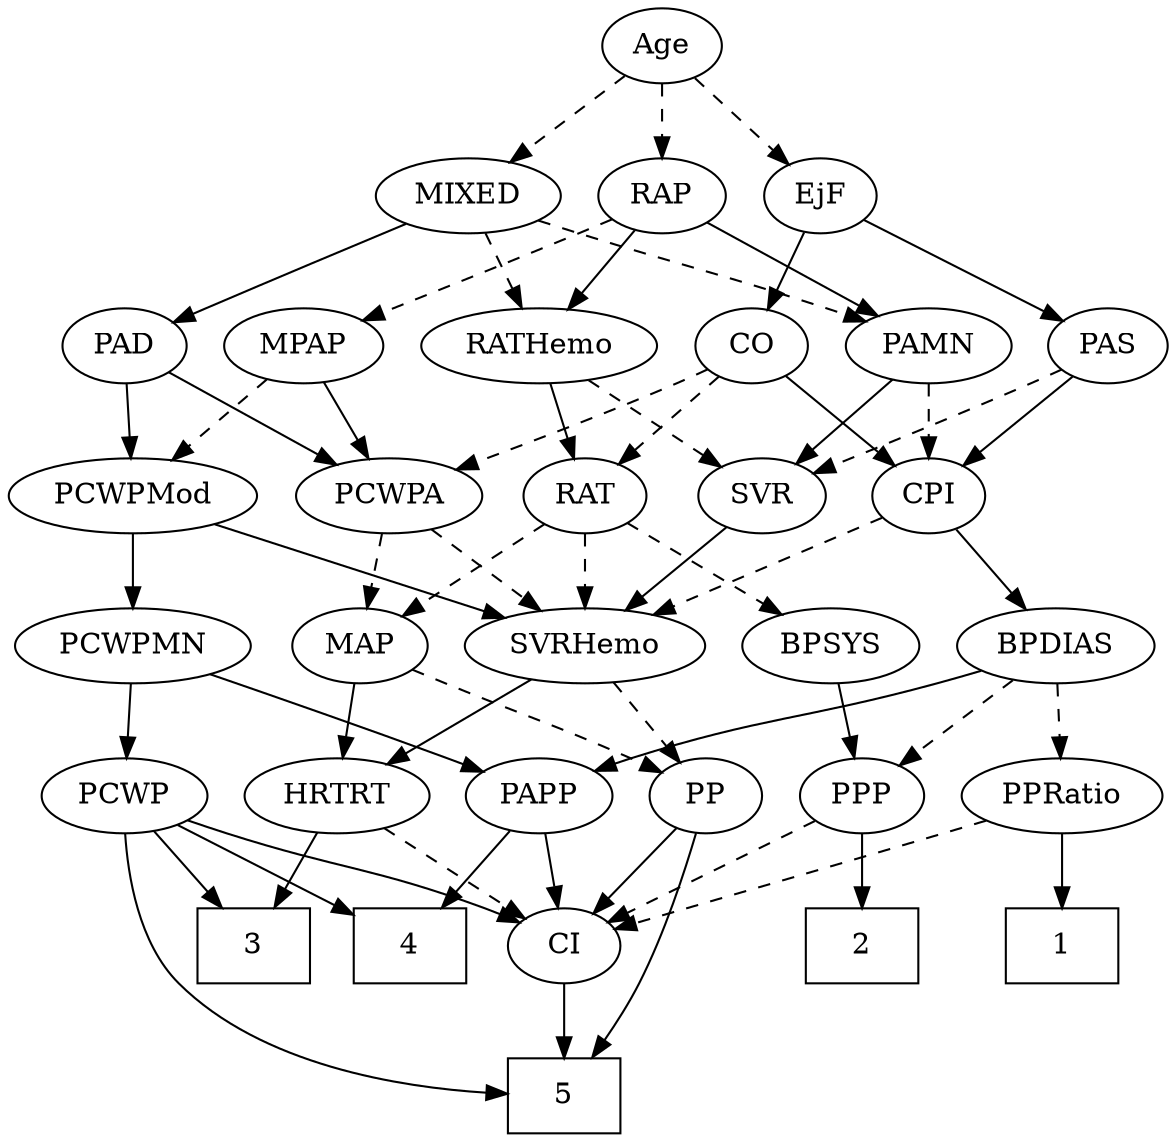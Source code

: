 strict digraph {
	graph [bb="0,0,516,540"];
	node [label="\N"];
	1	[height=0.5,
		pos="462,90",
		shape=box,
		width=0.75];
	2	[height=0.5,
		pos="377,90",
		shape=box,
		width=0.75];
	3	[height=0.5,
		pos="103,90",
		shape=box,
		width=0.75];
	4	[height=0.5,
		pos="176,90",
		shape=box,
		width=0.75];
	5	[height=0.5,
		pos="248,18",
		shape=box,
		width=0.75];
	Age	[height=0.5,
		pos="286,522",
		width=0.75];
	EjF	[height=0.5,
		pos="359,450",
		width=0.75];
	Age -> EjF	[pos="e,344.24,465.14 300.77,506.83 311.16,496.87 325.24,483.37 336.95,472.14",
		style=dashed];
	RAP	[height=0.5,
		pos="286,450",
		width=0.77632];
	Age -> RAP	[pos="e,286,468.1 286,503.7 286,495.98 286,486.71 286,478.11",
		style=dashed];
	MIXED	[height=0.5,
		pos="200,450",
		width=1.1193];
	Age -> MIXED	[pos="e,218.62,466.16 269.41,507.5 257.25,497.61 240.49,483.96 226.49,472.56",
		style=dashed];
	CO	[height=0.5,
		pos="327,378",
		width=0.75];
	EjF -> CO	[pos="e,334.52,395.47 351.41,432.41 347.63,424.13 342.96,413.92 338.73,404.66",
		style=solid];
	PAS	[height=0.5,
		pos="489,378",
		width=0.75];
	EjF -> PAS	[pos="e,468.4,390.09 379.31,438.06 400.84,426.47 435.04,408.05 459.53,394.86",
		style=solid];
	MPAP	[height=0.5,
		pos="131,378",
		width=0.97491];
	RAP -> MPAP	[pos="e,156.81,390.52 263.7,438.72 258.86,436.5 253.76,434.16 249,432 221.14,419.35 189.52,405.15 166.02,394.64",
		style=dashed];
	PAMN	[height=0.5,
		pos="408,378",
		width=1.011];
	RAP -> PAMN	[pos="e,384.9,392.25 306.14,437.44 325.18,426.52 354.03,409.96 376.18,397.26",
		style=solid];
	RATHemo	[height=0.5,
		pos="233,378",
		width=1.3721];
	RAP -> RATHemo	[pos="e,245.46,395.47 274.23,433.46 267.56,424.65 259.06,413.43 251.52,403.46",
		style=solid];
	PAD	[height=0.5,
		pos="48.995,378",
		width=0.79437];
	MIXED -> PAD	[pos="e,71.334,389.36 173,436.49 147.05,424.45 107.84,406.28 80.476,393.59",
		style=solid];
	MIXED -> PAMN	[pos="e,380,389.85 230.79,438.17 236.82,436.09 243.1,433.95 249,432 299.43,415.29 312.79,413.4 363,396 365.41,395.16 367.89,394.28 370.39,\
393.38",
		style=dashed];
	MIXED -> RATHemo	[pos="e,225.08,395.79 207.98,432.05 211.79,423.97 216.44,414.12 220.69,405.11",
		style=dashed];
	PCWPMod	[height=0.5,
		pos="51.995,306",
		width=1.4443];
	MPAP -> PCWPMod	[pos="e,70.101,323.04 114.24,362.15 103.62,352.74 89.658,340.37 77.653,329.73",
		style=dashed];
	PCWPA	[height=0.5,
		pos="164,306",
		width=1.1555];
	MPAP -> PCWPA	[pos="e,156,323.96 138.82,360.41 142.66,352.25 147.39,342.22 151.71,333.07",
		style=solid];
	BPSYS	[height=0.5,
		pos="360,234",
		width=1.0471];
	PPP	[height=0.5,
		pos="377,162",
		width=0.75];
	BPSYS -> PPP	[pos="e,372.8,180.28 364.11,216.05 366,208.26 368.3,198.82 370.42,190.08",
		style=solid];
	PAD -> PCWPMod	[pos="e,51.262,324.1 49.737,359.7 50.068,351.98 50.465,342.71 50.833,334.11",
		style=solid];
	PAD -> PCWPA	[pos="e,140.93,321.04 68.765,364.97 86.218,354.34 111.98,338.66 132.3,326.29",
		style=solid];
	CPI	[height=0.5,
		pos="408,306",
		width=0.75];
	CO -> CPI	[pos="e,392.03,320.8 343,363.17 354.76,353.01 370.93,339.03 384.2,327.56",
		style=solid];
	RAT	[height=0.5,
		pos="254,306",
		width=0.75827];
	CO -> RAT	[pos="e,269,321.38 312.22,362.83 301.9,352.94 287.94,339.55 276.27,328.36",
		style=dashed];
	CO -> PCWPA	[pos="e,193.42,318.83 305.75,366.77 300.92,364.5 295.8,362.13 291,360 261.7,346.98 228.22,333.05 203,322.74",
		style=dashed];
	PAS -> CPI	[pos="e,423.97,320.8 472.99,363.17 461.23,353.01 445.06,339.03 431.79,327.56",
		style=solid];
	SVR	[height=0.5,
		pos="332,306",
		width=0.77632];
	PAS -> SVR	[pos="e,354.83,316.77 467.72,366.83 462.89,364.56 457.78,362.18 453,360 423.09,346.39 388.76,331.42 364.33,320.87",
		style=dashed];
	PAMN -> CPI	[pos="e,408,324.1 408,359.7 408,351.98 408,342.71 408,334.11",
		style=dashed];
	PAMN -> SVR	[pos="e,347.42,321.21 391.5,361.81 380.76,351.92 366.6,338.87 354.78,327.99",
		style=solid];
	RATHemo -> RAT	[pos="e,248.96,323.79 238.08,360.05 240.48,352.06 243.4,342.33 246.08,333.4",
		style=solid];
	RATHemo -> SVR	[pos="e,313.73,319.91 254.97,361.46 269.87,350.93 289.65,336.94 305.43,325.78",
		style=dashed];
	SVRHemo	[height=0.5,
		pos="254,234",
		width=1.3902];
	CPI -> SVRHemo	[pos="e,283.81,248.55 386.26,295.12 362.09,284.14 322.58,266.17 293.02,252.74",
		style=dashed];
	BPDIAS	[height=0.5,
		pos="458,234",
		width=1.1735];
	CPI -> BPDIAS	[pos="e,446.23,251.47 419.09,289.46 425.32,280.74 433.24,269.65 440.31,259.76",
		style=solid];
	RAT -> BPSYS	[pos="e,338.66,249.09 272.95,292.49 288.81,282.01 311.73,266.87 330.07,254.76",
		style=dashed];
	RAT -> SVRHemo	[pos="e,254,252.1 254,287.7 254,279.98 254,270.71 254,262.11",
		style=dashed];
	MAP	[height=0.5,
		pos="155,234",
		width=0.84854];
	RAT -> MAP	[pos="e,173.71,248.23 235.84,292.16 220.82,281.54 199.25,266.29 182.17,254.22",
		style=dashed];
	SVR -> SVRHemo	[pos="e,271.66,250.85 316.21,290.83 305.62,281.33 291.44,268.6 279.29,257.7",
		style=solid];
	PCWPMN	[height=0.5,
		pos="51.995,234",
		width=1.3902];
	PCWPMod -> PCWPMN	[pos="e,51.995,252.1 51.995,287.7 51.995,279.98 51.995,270.71 51.995,262.11",
		style=solid];
	PCWPMod -> SVRHemo	[pos="e,219.04,247.11 87.644,292.65 121.5,280.92 172.52,263.23 209.12,250.55",
		style=solid];
	PCWPA -> SVRHemo	[pos="e,233.88,250.64 183.52,289.81 195.85,280.22 211.99,267.67 225.71,257",
		style=dashed];
	PCWPA -> MAP	[pos="e,157.19,252.1 161.77,287.7 160.78,279.98 159.59,270.71 158.48,262.11",
		style=dashed];
	PCWP	[height=0.5,
		pos="45.995,162",
		width=0.97491];
	PCWPMN -> PCWP	[pos="e,47.461,180.1 50.512,215.7 49.851,207.98 49.056,198.71 48.319,190.11",
		style=solid];
	PAPP	[height=0.5,
		pos="228,162",
		width=0.88464];
	PCWPMN -> PAPP	[pos="e,203.51,173.55 85.084,220.43 112.69,209.86 153.03,194.24 188,180 190.04,179.17 192.14,178.3 194.25,177.43",
		style=solid];
	PP	[height=0.5,
		pos="305,162",
		width=0.75];
	SVRHemo -> PP	[pos="e,293.69,178.51 266.08,216.41 272.55,207.53 280.63,196.44 287.75,186.67",
		style=dashed];
	HRTRT	[height=0.5,
		pos="139,162",
		width=1.1013];
	SVRHemo -> HRTRT	[pos="e,161.78,176.87 229.61,218.15 212.38,207.67 189.14,193.53 170.51,182.18",
		style=solid];
	BPDIAS -> PPP	[pos="e,393,176.83 440.02,217.46 428.47,207.49 413.34,194.41 400.8,183.58",
		style=dashed];
	PPRatio	[height=0.5,
		pos="462,162",
		width=1.1013];
	BPDIAS -> PPRatio	[pos="e,461.02,180.1 458.98,215.7 459.42,207.98 459.95,198.71 460.45,190.11",
		style=dashed];
	BPDIAS -> PAPP	[pos="e,252.5,173.81 426.27,222.06 419.91,219.97 413.26,217.86 407,216 346.23,197.97 329.08,200.19 269,180 266.72,179.23 264.38,178.4 \
262.04,177.53",
		style=solid];
	MAP -> PP	[pos="e,283.68,173.09 178.59,222.08 201.66,211.39 237.77,194.63 269,180 270.78,179.16 272.61,178.3 274.46,177.43",
		style=dashed];
	MAP -> HRTRT	[pos="e,142.94,180.28 151.12,216.05 149.34,208.26 147.18,198.82 145.18,190.08",
		style=solid];
	PP -> 5	[pos="e,262.05,36.195 302.87,144.01 300.14,125.66 294.47,95.835 284,72 279.81,62.478 273.88,52.84 268.03,44.442",
		style=solid];
	CI	[height=0.5,
		pos="248,90",
		width=0.75];
	PP -> CI	[pos="e,260.34,106.16 292.63,145.81 285.08,136.55 275.29,124.52 266.8,114.09",
		style=solid];
	PPP -> 2	[pos="e,377,108.1 377,143.7 377,135.98 377,126.71 377,118.11",
		style=solid];
	PPP -> CI	[pos="e,268.34,102.04 356.55,149.91 335.23,138.34 301.6,120.09 277.42,106.97",
		style=dashed];
	PPRatio -> 1	[pos="e,462,108.1 462,143.7 462,135.98 462,126.71 462,118.11",
		style=solid];
	PPRatio -> CI	[pos="e,272.1,98.55 431.71,150.37 425.53,148.24 419.06,146.03 413,144 367.74,128.88 315.23,112.15 281.82,101.61",
		style=dashed];
	PCWP -> 3	[pos="e,88.915,108.29 58.93,145.12 65.909,136.54 74.686,125.77 82.566,116.09",
		style=solid];
	PCWP -> 4	[pos="e,148.91,105.59 69.237,148.49 88.879,137.91 117.34,122.58 139.94,110.41",
		style=solid];
	PCWP -> 5	[pos="e,220.99,18.908 45.227,143.9 45.296,124.02 48.534,91.469 66.995,72 104.51,32.439 169.79,21.919 210.85,19.398",
		style=solid];
	PCWP -> CI	[pos="e,226.91,101.62 72.86,150.22 78.49,148.07 84.413,145.9 89.995,144 143.52,125.8 159.17,128.13 212,108 213.84,107.3 215.71,106.54 \
217.6,105.75",
		style=solid];
	CI -> 5	[pos="e,248,36.104 248,71.697 248,63.983 248,54.712 248,46.112",
		style=solid];
	PAPP -> 4	[pos="e,188.84,108.29 216.2,145.12 209.89,136.63 201.98,125.98 194.85,116.38",
		style=solid];
	PAPP -> CI	[pos="e,243.2,107.79 232.84,144.05 235.1,136.14 237.84,126.54 240.37,117.69",
		style=solid];
	HRTRT -> 3	[pos="e,111.97,108.45 130.46,144.41 126.33,136.37 121.26,126.51 116.61,117.47",
		style=solid];
	HRTRT -> CI	[pos="e,229.24,103.05 161.05,146.83 178.27,135.78 202.27,120.36 220.7,108.53",
		style=dashed];
}
